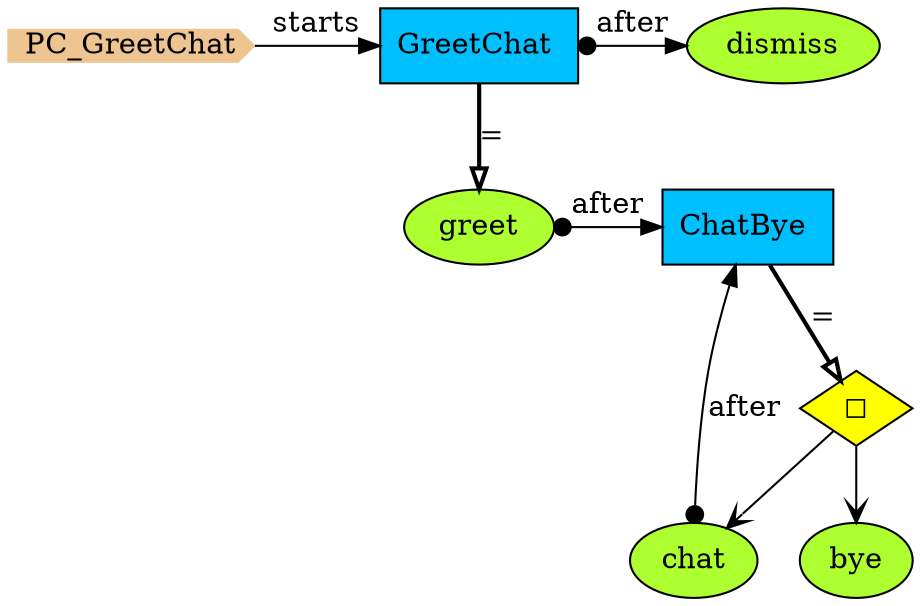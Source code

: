digraph {
StartN_ [shape = cds,color=burlywood2,style=filled,height=.2,width=.2, label =PC_GreetChat];
GreetChat [shape=box,fillcolor=deepskyblue,style = filled,label="GreetChat "];
OpChat [shape=diamond,fillcolor=yellow,style = filled,label="◻︎"];
bye [shape=ellipse,fillcolor=greenyellow,style = filled,label="bye"];
dismiss [shape=ellipse,fillcolor=greenyellow,style = filled,label="dismiss"];
chat [shape=ellipse,fillcolor=greenyellow,style = filled,label="chat"];
ChatBye [shape=box,fillcolor=deepskyblue,style = filled,label="ChatBye "];
greet [shape=ellipse,fillcolor=greenyellow,style = filled,label="greet"];

{rank=same;ChatBye,greet}
{rank=same;dismiss,GreetChat}
{rank=same;GreetChat,StartN_}

GreetChat->dismiss[arrowtail=dot,dir=both,label="after"];
OpChat->bye[arrowhead="open"];
greet->ChatBye[arrowtail=dot,dir=both,label="after"];
GreetChat->greet[arrowhead="onormal",penwidth=2,label="="];
ChatBye->OpChat[arrowhead="onormal",penwidth=2,label="="];
StartN_->GreetChat[label="starts"];
OpChat->chat[arrowhead="open"];
chat->ChatBye[arrowtail=dot,dir=both,label="after"];
}